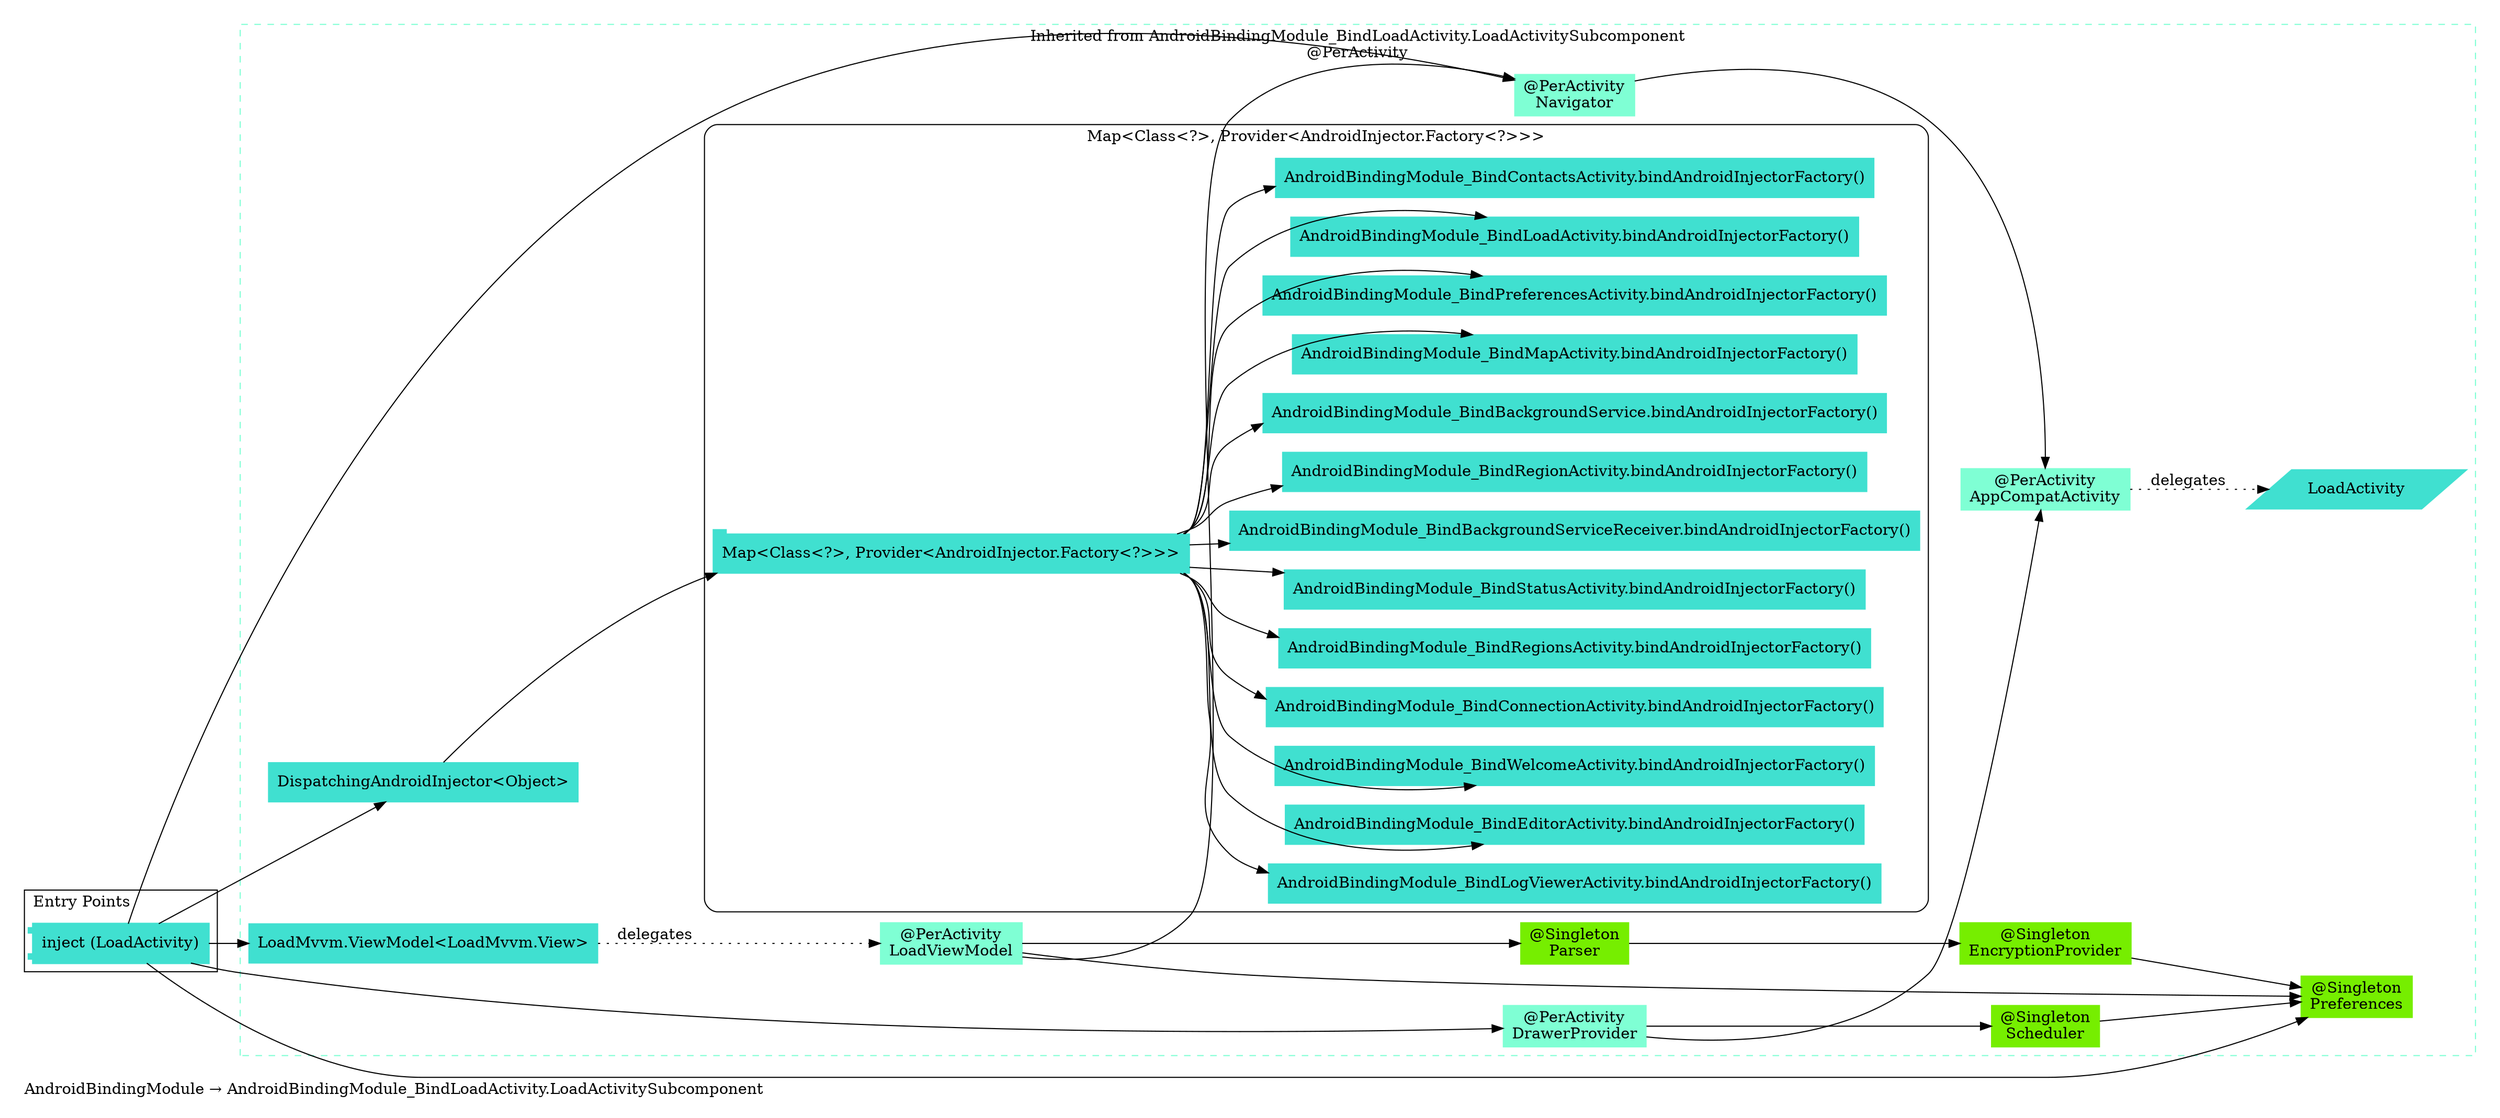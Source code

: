 digraph "org.owntracks.android.injection.modules.AndroidBindingModule → org.owntracks.android.injection.modules.AndroidBindingModule_BindLoadActivity.LoadActivitySubcomponent" {
  graph [rankdir="LR", labeljust="l", label="AndroidBindingModule → AndroidBindingModule_BindLoadActivity.LoadActivitySubcomponent", pad="0.2", compound="true"]
  node [shape="rectangle", style="filled", color="turquoise"]
  subgraph "cluster_Entry Points" {
    graph [labeljust="l", label="Entry Points"]
    node [shape="component", penwidth="2"]
    "6bc3d38d-e030-4869-9389-454bcf4828bd" [label="inject (LoadActivity)", color="turquoise", shape="component"]
  }
  subgraph "cluster_Dependency Graph" {
    graph [labeljust="l", label="Dependency Graph"]
    "9eeae5ad-9776-4d2e-a399-9353c14be6d3" [label="DispatchingAndroidInjector<Object>", color="turquoise"]
    "bf932147-0650-4870-8ce4-47b074b9a9f0" [label="LoadMvvm.ViewModel<LoadMvvm.View>", color="turquoise"]
    "564219d3-377b-4f73-954f-b0058938d4d6" [label="@PerActivity\nDrawerProvider", color="aquamarine"]
    "0c6ec09b-23af-4339-aa6e-9bca360a093f" [label="@Singleton\nPreferences", color="chartreuse2"]
    "af044d54-32eb-4057-b853-25d9baa1734d" [label="@PerActivity\nNavigator", color="aquamarine"]
    "63cb11a2-9f07-4dd7-a99c-e4b55483d45a" [label="@PerActivity\nLoadViewModel", color="aquamarine"]
    "29f515cf-2721-4487-b015-0dd75a378317" [label="@Singleton\nParser", color="chartreuse2"]
    "fc48f1dc-9017-47ef-b665-29c9fbd2b300" [label="@Singleton\nEncryptionProvider", color="chartreuse2"]
    "9ff323f0-aeaf-4442-bb97-73dbb20a8639" [label="@PerActivity\nAppCompatActivity", color="aquamarine"]
    "5a7e54a0-e45c-4c3d-b55d-dfd63516e7f4" [label="LoadActivity", color="turquoise", shape="parallelogram"]
    "c9bc873d-9201-4ca0-a19d-aa11209413ca" [label="@Singleton\nScheduler", color="chartreuse2"]
    subgraph "cluster_Map<Class<?>, Provider<AndroidInjector.Factory<?>>>" {
      graph [label="Map<Class<?>, Provider<AndroidInjector.Factory<?>>>", labeljust="c", style="rounded", color="black"]
      "336ab2e4-9f85-4dea-817f-804895a4434c" [label="Map<Class<?>, Provider<AndroidInjector.Factory<?>>>", color="turquoise", shape="tab"]
      "7fb817c6-2b4a-49d2-bb6c-b2139bac0f57" [label="AndroidBindingModule_BindEditorActivity.bindAndroidInjectorFactory()", color="turquoise"]
      "363c27f6-b03d-4537-b313-6654fda02d3b" [label="AndroidBindingModule_BindWelcomeActivity.bindAndroidInjectorFactory()", color="turquoise"]
      "b93167eb-c105-4079-a3a4-299898391d66" [label="AndroidBindingModule_BindConnectionActivity.bindAndroidInjectorFactory()", color="turquoise"]
      "a5b93c26-9614-46da-ab12-da032c34982f" [label="AndroidBindingModule_BindRegionsActivity.bindAndroidInjectorFactory()", color="turquoise"]
      "970a44e2-1db2-4051-9810-7c9dee5c00b1" [label="AndroidBindingModule_BindStatusActivity.bindAndroidInjectorFactory()", color="turquoise"]
      "f48a6809-3882-47eb-9aba-9378a06570b6" [label="AndroidBindingModule_BindBackgroundServiceReceiver.bindAndroidInjectorFactory()", color="turquoise"]
      "3fc64705-df5c-415a-99e4-e843900ef337" [label="AndroidBindingModule_BindRegionActivity.bindAndroidInjectorFactory()", color="turquoise"]
      "d1efca12-c613-4940-b832-e38d37903b61" [label="AndroidBindingModule_BindBackgroundService.bindAndroidInjectorFactory()", color="turquoise"]
      "c825ad2c-5cfe-461e-a0ce-6c0b3257bcac" [label="AndroidBindingModule_BindMapActivity.bindAndroidInjectorFactory()", color="turquoise"]
      "c0d369c3-77c3-41d7-80bc-f484ea54ef59" [label="AndroidBindingModule_BindPreferencesActivity.bindAndroidInjectorFactory()", color="turquoise"]
      "2e2de886-2dba-4ac1-ac33-de63dd2fe0ae" [label="AndroidBindingModule_BindLoadActivity.bindAndroidInjectorFactory()", color="turquoise"]
      "855e7c3a-d18a-4815-9c3d-9c6e6b5557f7" [label="AndroidBindingModule_BindContactsActivity.bindAndroidInjectorFactory()", color="turquoise"]
      "158f15ab-3809-4902-805f-2583d3b92e95" [label="AndroidBindingModule_BindLogViewerActivity.bindAndroidInjectorFactory()", color="turquoise"]
    }
  }
  subgraph "cluster_Subcomponents" {
    graph [labeljust="l", shape="folder", label="Subcomponents"]
  }
  subgraph "cluster_AndroidBindingModule → AndroidBindingModule_BindLoadActivity.LoadActivitySubcomponent" {
    graph [labeljust="c", label="Inherited from AndroidBindingModule_BindLoadActivity.LoadActivitySubcomponent\n@PerActivity", style="dashed", href="full_org.owntracks.android.injection.modules.AndroidBindingModule_BindLoadActivity.LoadActivitySubcomponent.svg", color="aquamarine"]
    "bf932147-0650-4870-8ce4-47b074b9a9f0" [label="LoadMvvm.ViewModel<LoadMvvm.View>", color="turquoise"]
    "564219d3-377b-4f73-954f-b0058938d4d6" [label="@PerActivity\nDrawerProvider", color="aquamarine"]
    "af044d54-32eb-4057-b853-25d9baa1734d" [label="@PerActivity\nNavigator", color="aquamarine"]
    "0c6ec09b-23af-4339-aa6e-9bca360a093f" [label="@Singleton\nPreferences", color="chartreuse2"]
    "9eeae5ad-9776-4d2e-a399-9353c14be6d3" [label="DispatchingAndroidInjector<Object>", color="turquoise"]
    "63cb11a2-9f07-4dd7-a99c-e4b55483d45a" [label="@PerActivity\nLoadViewModel", color="aquamarine"]
    "c9bc873d-9201-4ca0-a19d-aa11209413ca" [label="@Singleton\nScheduler", color="chartreuse2"]
    "9ff323f0-aeaf-4442-bb97-73dbb20a8639" [label="@PerActivity\nAppCompatActivity", color="aquamarine"]
    "9ff323f0-aeaf-4442-bb97-73dbb20a8639" [label="@PerActivity\nAppCompatActivity", color="aquamarine"]
    "af044d54-32eb-4057-b853-25d9baa1734d" [label="@PerActivity\nNavigator", color="aquamarine"]
    "29f515cf-2721-4487-b015-0dd75a378317" [label="@Singleton\nParser", color="chartreuse2"]
    "0c6ec09b-23af-4339-aa6e-9bca360a093f" [label="@Singleton\nPreferences", color="chartreuse2"]
    "fc48f1dc-9017-47ef-b665-29c9fbd2b300" [label="@Singleton\nEncryptionProvider", color="chartreuse2"]
    "0c6ec09b-23af-4339-aa6e-9bca360a093f" [label="@Singleton\nPreferences", color="chartreuse2"]
    "5a7e54a0-e45c-4c3d-b55d-dfd63516e7f4" [label="LoadActivity", color="turquoise", shape="parallelogram"]
    "0c6ec09b-23af-4339-aa6e-9bca360a093f" [label="@Singleton\nPreferences", color="chartreuse2"]
    subgraph "cluster_Map<Class<?>, Provider<AndroidInjector.Factory<?>>>" {
      graph [label="Map<Class<?>, Provider<AndroidInjector.Factory<?>>>", labeljust="c", style="rounded", color="black"]
      "336ab2e4-9f85-4dea-817f-804895a4434c" [label="Map<Class<?>, Provider<AndroidInjector.Factory<?>>>", color="turquoise", shape="tab"]
      "7fb817c6-2b4a-49d2-bb6c-b2139bac0f57" [label="AndroidBindingModule_BindEditorActivity.bindAndroidInjectorFactory()", color="turquoise"]
      "363c27f6-b03d-4537-b313-6654fda02d3b" [label="AndroidBindingModule_BindWelcomeActivity.bindAndroidInjectorFactory()", color="turquoise"]
      "b93167eb-c105-4079-a3a4-299898391d66" [label="AndroidBindingModule_BindConnectionActivity.bindAndroidInjectorFactory()", color="turquoise"]
      "a5b93c26-9614-46da-ab12-da032c34982f" [label="AndroidBindingModule_BindRegionsActivity.bindAndroidInjectorFactory()", color="turquoise"]
      "970a44e2-1db2-4051-9810-7c9dee5c00b1" [label="AndroidBindingModule_BindStatusActivity.bindAndroidInjectorFactory()", color="turquoise"]
      "f48a6809-3882-47eb-9aba-9378a06570b6" [label="AndroidBindingModule_BindBackgroundServiceReceiver.bindAndroidInjectorFactory()", color="turquoise"]
      "3fc64705-df5c-415a-99e4-e843900ef337" [label="AndroidBindingModule_BindRegionActivity.bindAndroidInjectorFactory()", color="turquoise"]
      "d1efca12-c613-4940-b832-e38d37903b61" [label="AndroidBindingModule_BindBackgroundService.bindAndroidInjectorFactory()", color="turquoise"]
      "c825ad2c-5cfe-461e-a0ce-6c0b3257bcac" [label="AndroidBindingModule_BindMapActivity.bindAndroidInjectorFactory()", color="turquoise"]
      "c0d369c3-77c3-41d7-80bc-f484ea54ef59" [label="AndroidBindingModule_BindPreferencesActivity.bindAndroidInjectorFactory()", color="turquoise"]
      "2e2de886-2dba-4ac1-ac33-de63dd2fe0ae" [label="AndroidBindingModule_BindLoadActivity.bindAndroidInjectorFactory()", color="turquoise"]
      "855e7c3a-d18a-4815-9c3d-9c6e6b5557f7" [label="AndroidBindingModule_BindContactsActivity.bindAndroidInjectorFactory()", color="turquoise"]
      "158f15ab-3809-4902-805f-2583d3b92e95" [label="AndroidBindingModule_BindLogViewerActivity.bindAndroidInjectorFactory()", color="turquoise"]
    }
  }
  subgraph "cluster_AndroidBindingModule" {
    graph [labeljust="c", label="Inherited from AndroidBindingModule", style="dashed", href="full_org.owntracks.android.injection.modules.AndroidBindingModule.svg"]
    "7fb817c6-2b4a-49d2-bb6c-b2139bac0f57" [label="AndroidBindingModule_BindEditorActivity.bindAndroidInjectorFactory()", color="turquoise"]
    "363c27f6-b03d-4537-b313-6654fda02d3b" [label="AndroidBindingModule_BindWelcomeActivity.bindAndroidInjectorFactory()", color="turquoise"]
    "b93167eb-c105-4079-a3a4-299898391d66" [label="AndroidBindingModule_BindConnectionActivity.bindAndroidInjectorFactory()", color="turquoise"]
    "a5b93c26-9614-46da-ab12-da032c34982f" [label="AndroidBindingModule_BindRegionsActivity.bindAndroidInjectorFactory()", color="turquoise"]
    "970a44e2-1db2-4051-9810-7c9dee5c00b1" [label="AndroidBindingModule_BindStatusActivity.bindAndroidInjectorFactory()", color="turquoise"]
    "f48a6809-3882-47eb-9aba-9378a06570b6" [label="AndroidBindingModule_BindBackgroundServiceReceiver.bindAndroidInjectorFactory()", color="turquoise"]
    "3fc64705-df5c-415a-99e4-e843900ef337" [label="AndroidBindingModule_BindRegionActivity.bindAndroidInjectorFactory()", color="turquoise"]
    "d1efca12-c613-4940-b832-e38d37903b61" [label="AndroidBindingModule_BindBackgroundService.bindAndroidInjectorFactory()", color="turquoise"]
    "c825ad2c-5cfe-461e-a0ce-6c0b3257bcac" [label="AndroidBindingModule_BindMapActivity.bindAndroidInjectorFactory()", color="turquoise"]
    "c0d369c3-77c3-41d7-80bc-f484ea54ef59" [label="AndroidBindingModule_BindPreferencesActivity.bindAndroidInjectorFactory()", color="turquoise"]
    "2e2de886-2dba-4ac1-ac33-de63dd2fe0ae" [label="AndroidBindingModule_BindLoadActivity.bindAndroidInjectorFactory()", color="turquoise"]
    "855e7c3a-d18a-4815-9c3d-9c6e6b5557f7" [label="AndroidBindingModule_BindContactsActivity.bindAndroidInjectorFactory()", color="turquoise"]
    "158f15ab-3809-4902-805f-2583d3b92e95" [label="AndroidBindingModule_BindLogViewerActivity.bindAndroidInjectorFactory()", color="turquoise"]
  }
  "6bc3d38d-e030-4869-9389-454bcf4828bd" -> "bf932147-0650-4870-8ce4-47b074b9a9f0"
  "6bc3d38d-e030-4869-9389-454bcf4828bd" -> "af044d54-32eb-4057-b853-25d9baa1734d"
  "6bc3d38d-e030-4869-9389-454bcf4828bd" -> "564219d3-377b-4f73-954f-b0058938d4d6"
  "6bc3d38d-e030-4869-9389-454bcf4828bd" -> "9eeae5ad-9776-4d2e-a399-9353c14be6d3"
  "6bc3d38d-e030-4869-9389-454bcf4828bd" -> "0c6ec09b-23af-4339-aa6e-9bca360a093f"
  "9eeae5ad-9776-4d2e-a399-9353c14be6d3" -> "336ab2e4-9f85-4dea-817f-804895a4434c"
  "bf932147-0650-4870-8ce4-47b074b9a9f0" -> "63cb11a2-9f07-4dd7-a99c-e4b55483d45a" [style="dotted", label="delegates"]
  "564219d3-377b-4f73-954f-b0058938d4d6" -> "c9bc873d-9201-4ca0-a19d-aa11209413ca"
  "564219d3-377b-4f73-954f-b0058938d4d6" -> "9ff323f0-aeaf-4442-bb97-73dbb20a8639"
  "63cb11a2-9f07-4dd7-a99c-e4b55483d45a" -> "0c6ec09b-23af-4339-aa6e-9bca360a093f"
  "c9bc873d-9201-4ca0-a19d-aa11209413ca" -> "0c6ec09b-23af-4339-aa6e-9bca360a093f"
  "fc48f1dc-9017-47ef-b665-29c9fbd2b300" -> "0c6ec09b-23af-4339-aa6e-9bca360a093f"
  "63cb11a2-9f07-4dd7-a99c-e4b55483d45a" -> "af044d54-32eb-4057-b853-25d9baa1734d"
  "af044d54-32eb-4057-b853-25d9baa1734d" -> "9ff323f0-aeaf-4442-bb97-73dbb20a8639"
  "336ab2e4-9f85-4dea-817f-804895a4434c" -> "855e7c3a-d18a-4815-9c3d-9c6e6b5557f7"
  "336ab2e4-9f85-4dea-817f-804895a4434c" -> "c0d369c3-77c3-41d7-80bc-f484ea54ef59"
  "336ab2e4-9f85-4dea-817f-804895a4434c" -> "363c27f6-b03d-4537-b313-6654fda02d3b"
  "336ab2e4-9f85-4dea-817f-804895a4434c" -> "b93167eb-c105-4079-a3a4-299898391d66"
  "336ab2e4-9f85-4dea-817f-804895a4434c" -> "f48a6809-3882-47eb-9aba-9378a06570b6"
  "336ab2e4-9f85-4dea-817f-804895a4434c" -> "158f15ab-3809-4902-805f-2583d3b92e95"
  "336ab2e4-9f85-4dea-817f-804895a4434c" -> "7fb817c6-2b4a-49d2-bb6c-b2139bac0f57"
  "336ab2e4-9f85-4dea-817f-804895a4434c" -> "a5b93c26-9614-46da-ab12-da032c34982f"
  "336ab2e4-9f85-4dea-817f-804895a4434c" -> "3fc64705-df5c-415a-99e4-e843900ef337"
  "336ab2e4-9f85-4dea-817f-804895a4434c" -> "970a44e2-1db2-4051-9810-7c9dee5c00b1"
  "336ab2e4-9f85-4dea-817f-804895a4434c" -> "d1efca12-c613-4940-b832-e38d37903b61"
  "336ab2e4-9f85-4dea-817f-804895a4434c" -> "c825ad2c-5cfe-461e-a0ce-6c0b3257bcac"
  "336ab2e4-9f85-4dea-817f-804895a4434c" -> "2e2de886-2dba-4ac1-ac33-de63dd2fe0ae"
  "63cb11a2-9f07-4dd7-a99c-e4b55483d45a" -> "29f515cf-2721-4487-b015-0dd75a378317"
  "29f515cf-2721-4487-b015-0dd75a378317" -> "fc48f1dc-9017-47ef-b665-29c9fbd2b300"
  "9ff323f0-aeaf-4442-bb97-73dbb20a8639" -> "5a7e54a0-e45c-4c3d-b55d-dfd63516e7f4" [style="dotted", label="delegates"]
}
